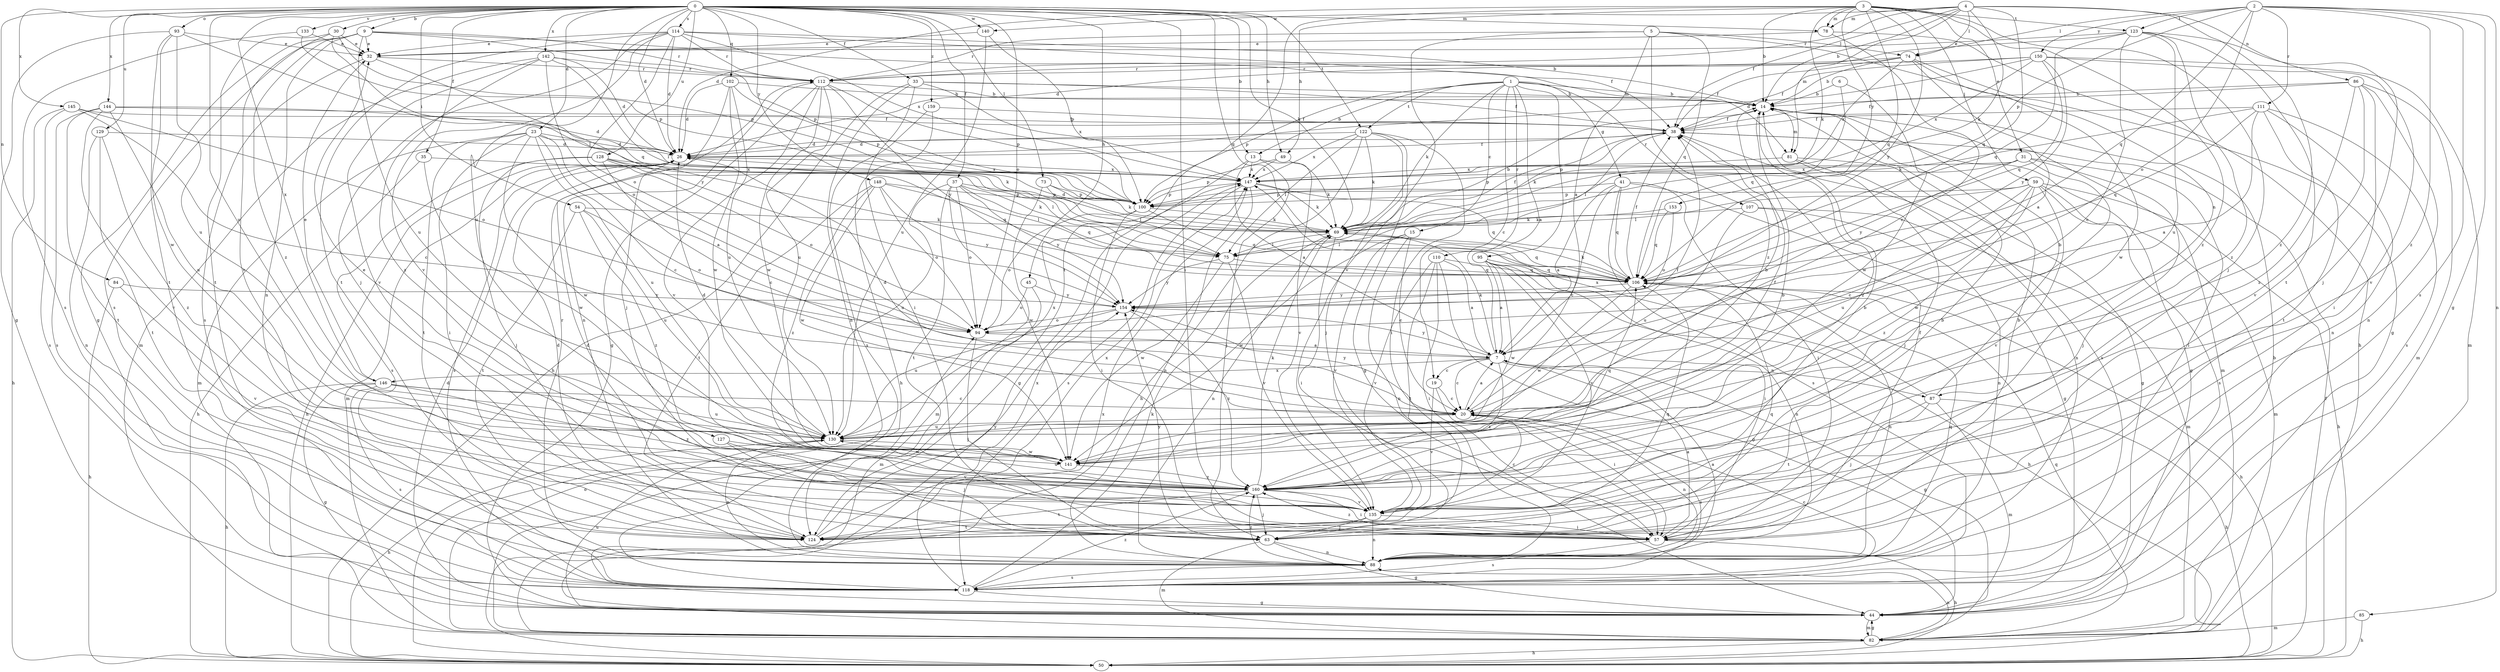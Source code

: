 strict digraph  {
0;
1;
2;
3;
4;
5;
6;
7;
9;
13;
14;
15;
19;
20;
23;
26;
30;
31;
32;
33;
35;
37;
38;
41;
44;
45;
49;
50;
54;
57;
59;
63;
69;
73;
74;
75;
78;
81;
82;
84;
85;
86;
87;
88;
93;
94;
95;
100;
102;
106;
107;
110;
111;
112;
114;
118;
122;
123;
124;
127;
128;
129;
130;
133;
135;
140;
141;
142;
144;
145;
146;
147;
148;
150;
153;
154;
159;
160;
0 -> 9  [label=b];
0 -> 13  [label=b];
0 -> 23  [label=d];
0 -> 26  [label=d];
0 -> 30  [label=e];
0 -> 33  [label=f];
0 -> 35  [label=f];
0 -> 37  [label=f];
0 -> 45  [label=h];
0 -> 49  [label=h];
0 -> 54  [label=i];
0 -> 57  [label=i];
0 -> 69  [label=k];
0 -> 73  [label=l];
0 -> 78  [label=m];
0 -> 84  [label=n];
0 -> 93  [label=o];
0 -> 94  [label=o];
0 -> 102  [label=q];
0 -> 106  [label=q];
0 -> 114  [label=s];
0 -> 122  [label=t];
0 -> 127  [label=u];
0 -> 128  [label=u];
0 -> 129  [label=u];
0 -> 130  [label=u];
0 -> 133  [label=v];
0 -> 140  [label=w];
0 -> 142  [label=x];
0 -> 144  [label=x];
0 -> 145  [label=x];
0 -> 146  [label=x];
0 -> 148  [label=y];
0 -> 159  [label=z];
1 -> 7  [label=a];
1 -> 13  [label=b];
1 -> 14  [label=b];
1 -> 15  [label=c];
1 -> 19  [label=c];
1 -> 41  [label=g];
1 -> 69  [label=k];
1 -> 95  [label=p];
1 -> 100  [label=p];
1 -> 107  [label=r];
1 -> 110  [label=r];
1 -> 122  [label=t];
2 -> 44  [label=g];
2 -> 74  [label=l];
2 -> 85  [label=n];
2 -> 94  [label=o];
2 -> 100  [label=p];
2 -> 106  [label=q];
2 -> 111  [label=r];
2 -> 118  [label=s];
2 -> 123  [label=t];
2 -> 150  [label=y];
2 -> 160  [label=z];
3 -> 14  [label=b];
3 -> 26  [label=d];
3 -> 31  [label=e];
3 -> 49  [label=h];
3 -> 59  [label=j];
3 -> 63  [label=j];
3 -> 69  [label=k];
3 -> 78  [label=m];
3 -> 106  [label=q];
3 -> 123  [label=t];
3 -> 124  [label=t];
3 -> 153  [label=y];
3 -> 154  [label=y];
3 -> 160  [label=z];
4 -> 14  [label=b];
4 -> 38  [label=f];
4 -> 69  [label=k];
4 -> 74  [label=l];
4 -> 78  [label=m];
4 -> 81  [label=m];
4 -> 86  [label=n];
4 -> 106  [label=q];
4 -> 112  [label=r];
4 -> 140  [label=w];
4 -> 160  [label=z];
5 -> 7  [label=a];
5 -> 74  [label=l];
5 -> 87  [label=n];
5 -> 106  [label=q];
5 -> 112  [label=r];
5 -> 135  [label=v];
5 -> 160  [label=z];
6 -> 14  [label=b];
6 -> 106  [label=q];
6 -> 141  [label=w];
7 -> 19  [label=c];
7 -> 20  [label=c];
7 -> 44  [label=g];
7 -> 69  [label=k];
7 -> 87  [label=n];
7 -> 146  [label=x];
7 -> 154  [label=y];
7 -> 160  [label=z];
9 -> 32  [label=e];
9 -> 44  [label=g];
9 -> 81  [label=m];
9 -> 88  [label=n];
9 -> 100  [label=p];
9 -> 112  [label=r];
9 -> 118  [label=s];
9 -> 130  [label=u];
9 -> 160  [label=z];
13 -> 7  [label=a];
13 -> 44  [label=g];
13 -> 63  [label=j];
13 -> 69  [label=k];
13 -> 147  [label=x];
14 -> 38  [label=f];
14 -> 81  [label=m];
14 -> 82  [label=m];
14 -> 160  [label=z];
15 -> 20  [label=c];
15 -> 75  [label=l];
15 -> 88  [label=n];
15 -> 135  [label=v];
15 -> 141  [label=w];
19 -> 20  [label=c];
19 -> 57  [label=i];
19 -> 135  [label=v];
20 -> 7  [label=a];
20 -> 26  [label=d];
20 -> 38  [label=f];
20 -> 88  [label=n];
20 -> 118  [label=s];
20 -> 130  [label=u];
20 -> 154  [label=y];
23 -> 7  [label=a];
23 -> 20  [label=c];
23 -> 26  [label=d];
23 -> 57  [label=i];
23 -> 69  [label=k];
23 -> 82  [label=m];
23 -> 124  [label=t];
23 -> 130  [label=u];
23 -> 141  [label=w];
26 -> 38  [label=f];
26 -> 50  [label=h];
26 -> 82  [label=m];
26 -> 118  [label=s];
26 -> 147  [label=x];
30 -> 32  [label=e];
30 -> 100  [label=p];
30 -> 106  [label=q];
30 -> 124  [label=t];
30 -> 135  [label=v];
31 -> 57  [label=i];
31 -> 63  [label=j];
31 -> 100  [label=p];
31 -> 141  [label=w];
31 -> 147  [label=x];
31 -> 154  [label=y];
32 -> 112  [label=r];
32 -> 118  [label=s];
32 -> 154  [label=y];
33 -> 14  [label=b];
33 -> 38  [label=f];
33 -> 50  [label=h];
33 -> 57  [label=i];
33 -> 88  [label=n];
33 -> 147  [label=x];
35 -> 50  [label=h];
35 -> 141  [label=w];
35 -> 147  [label=x];
37 -> 69  [label=k];
37 -> 94  [label=o];
37 -> 100  [label=p];
37 -> 106  [label=q];
37 -> 124  [label=t];
37 -> 130  [label=u];
37 -> 141  [label=w];
37 -> 154  [label=y];
38 -> 26  [label=d];
38 -> 44  [label=g];
38 -> 69  [label=k];
38 -> 75  [label=l];
38 -> 118  [label=s];
41 -> 7  [label=a];
41 -> 20  [label=c];
41 -> 44  [label=g];
41 -> 57  [label=i];
41 -> 100  [label=p];
41 -> 106  [label=q];
41 -> 118  [label=s];
44 -> 14  [label=b];
44 -> 26  [label=d];
44 -> 82  [label=m];
44 -> 130  [label=u];
45 -> 82  [label=m];
45 -> 94  [label=o];
45 -> 154  [label=y];
49 -> 100  [label=p];
49 -> 135  [label=v];
49 -> 147  [label=x];
50 -> 38  [label=f];
54 -> 69  [label=k];
54 -> 94  [label=o];
54 -> 124  [label=t];
54 -> 130  [label=u];
54 -> 160  [label=z];
57 -> 7  [label=a];
57 -> 14  [label=b];
57 -> 38  [label=f];
57 -> 50  [label=h];
57 -> 118  [label=s];
57 -> 160  [label=z];
59 -> 20  [label=c];
59 -> 50  [label=h];
59 -> 75  [label=l];
59 -> 82  [label=m];
59 -> 100  [label=p];
59 -> 118  [label=s];
59 -> 130  [label=u];
59 -> 135  [label=v];
59 -> 160  [label=z];
63 -> 14  [label=b];
63 -> 26  [label=d];
63 -> 44  [label=g];
63 -> 82  [label=m];
63 -> 88  [label=n];
63 -> 106  [label=q];
63 -> 154  [label=y];
69 -> 14  [label=b];
69 -> 26  [label=d];
69 -> 38  [label=f];
69 -> 57  [label=i];
69 -> 75  [label=l];
69 -> 88  [label=n];
69 -> 106  [label=q];
73 -> 69  [label=k];
73 -> 75  [label=l];
73 -> 82  [label=m];
73 -> 100  [label=p];
74 -> 7  [label=a];
74 -> 14  [label=b];
74 -> 38  [label=f];
74 -> 44  [label=g];
74 -> 112  [label=r];
74 -> 141  [label=w];
74 -> 147  [label=x];
75 -> 106  [label=q];
75 -> 135  [label=v];
75 -> 141  [label=w];
75 -> 154  [label=y];
78 -> 20  [label=c];
78 -> 32  [label=e];
78 -> 50  [label=h];
81 -> 44  [label=g];
81 -> 63  [label=j];
81 -> 88  [label=n];
81 -> 147  [label=x];
82 -> 44  [label=g];
82 -> 50  [label=h];
82 -> 88  [label=n];
82 -> 94  [label=o];
82 -> 106  [label=q];
82 -> 147  [label=x];
84 -> 50  [label=h];
84 -> 135  [label=v];
84 -> 154  [label=y];
85 -> 50  [label=h];
85 -> 82  [label=m];
86 -> 14  [label=b];
86 -> 38  [label=f];
86 -> 57  [label=i];
86 -> 82  [label=m];
86 -> 88  [label=n];
86 -> 135  [label=v];
86 -> 160  [label=z];
87 -> 14  [label=b];
87 -> 50  [label=h];
87 -> 63  [label=j];
87 -> 82  [label=m];
87 -> 124  [label=t];
87 -> 147  [label=x];
88 -> 7  [label=a];
88 -> 106  [label=q];
88 -> 112  [label=r];
88 -> 118  [label=s];
88 -> 160  [label=z];
93 -> 32  [label=e];
93 -> 44  [label=g];
93 -> 75  [label=l];
93 -> 124  [label=t];
93 -> 130  [label=u];
93 -> 141  [label=w];
94 -> 7  [label=a];
94 -> 63  [label=j];
95 -> 7  [label=a];
95 -> 50  [label=h];
95 -> 57  [label=i];
95 -> 88  [label=n];
95 -> 106  [label=q];
95 -> 135  [label=v];
95 -> 141  [label=w];
100 -> 57  [label=i];
100 -> 69  [label=k];
100 -> 94  [label=o];
100 -> 106  [label=q];
102 -> 14  [label=b];
102 -> 26  [label=d];
102 -> 63  [label=j];
102 -> 100  [label=p];
102 -> 130  [label=u];
102 -> 141  [label=w];
106 -> 38  [label=f];
106 -> 50  [label=h];
106 -> 69  [label=k];
106 -> 88  [label=n];
106 -> 141  [label=w];
106 -> 154  [label=y];
107 -> 69  [label=k];
107 -> 82  [label=m];
107 -> 88  [label=n];
107 -> 130  [label=u];
110 -> 7  [label=a];
110 -> 44  [label=g];
110 -> 57  [label=i];
110 -> 106  [label=q];
110 -> 124  [label=t];
110 -> 135  [label=v];
111 -> 7  [label=a];
111 -> 38  [label=f];
111 -> 69  [label=k];
111 -> 88  [label=n];
111 -> 106  [label=q];
111 -> 118  [label=s];
111 -> 124  [label=t];
112 -> 14  [label=b];
112 -> 44  [label=g];
112 -> 88  [label=n];
112 -> 100  [label=p];
112 -> 130  [label=u];
112 -> 135  [label=v];
112 -> 141  [label=w];
112 -> 154  [label=y];
114 -> 14  [label=b];
114 -> 26  [label=d];
114 -> 32  [label=e];
114 -> 38  [label=f];
114 -> 63  [label=j];
114 -> 94  [label=o];
114 -> 112  [label=r];
114 -> 124  [label=t];
114 -> 135  [label=v];
114 -> 147  [label=x];
118 -> 20  [label=c];
118 -> 44  [label=g];
118 -> 69  [label=k];
118 -> 147  [label=x];
118 -> 160  [label=z];
122 -> 26  [label=d];
122 -> 44  [label=g];
122 -> 50  [label=h];
122 -> 57  [label=i];
122 -> 63  [label=j];
122 -> 69  [label=k];
122 -> 75  [label=l];
122 -> 147  [label=x];
123 -> 20  [label=c];
123 -> 26  [label=d];
123 -> 32  [label=e];
123 -> 63  [label=j];
123 -> 106  [label=q];
123 -> 124  [label=t];
123 -> 130  [label=u];
123 -> 160  [label=z];
124 -> 26  [label=d];
124 -> 106  [label=q];
124 -> 147  [label=x];
124 -> 154  [label=y];
127 -> 63  [label=j];
127 -> 135  [label=v];
127 -> 141  [label=w];
128 -> 20  [label=c];
128 -> 63  [label=j];
128 -> 75  [label=l];
128 -> 94  [label=o];
128 -> 106  [label=q];
128 -> 118  [label=s];
128 -> 147  [label=x];
129 -> 26  [label=d];
129 -> 88  [label=n];
129 -> 124  [label=t];
129 -> 160  [label=z];
130 -> 14  [label=b];
130 -> 26  [label=d];
130 -> 38  [label=f];
130 -> 50  [label=h];
130 -> 88  [label=n];
130 -> 141  [label=w];
130 -> 147  [label=x];
133 -> 32  [label=e];
133 -> 100  [label=p];
133 -> 118  [label=s];
135 -> 14  [label=b];
135 -> 20  [label=c];
135 -> 57  [label=i];
135 -> 63  [label=j];
135 -> 88  [label=n];
135 -> 124  [label=t];
140 -> 32  [label=e];
140 -> 100  [label=p];
140 -> 130  [label=u];
141 -> 106  [label=q];
141 -> 160  [label=z];
142 -> 26  [label=d];
142 -> 75  [label=l];
142 -> 82  [label=m];
142 -> 94  [label=o];
142 -> 112  [label=r];
142 -> 135  [label=v];
142 -> 160  [label=z];
144 -> 26  [label=d];
144 -> 38  [label=f];
144 -> 118  [label=s];
144 -> 124  [label=t];
144 -> 130  [label=u];
144 -> 135  [label=v];
145 -> 20  [label=c];
145 -> 38  [label=f];
145 -> 50  [label=h];
145 -> 94  [label=o];
145 -> 118  [label=s];
146 -> 20  [label=c];
146 -> 32  [label=e];
146 -> 44  [label=g];
146 -> 50  [label=h];
146 -> 118  [label=s];
146 -> 130  [label=u];
146 -> 160  [label=z];
147 -> 69  [label=k];
147 -> 88  [label=n];
147 -> 100  [label=p];
147 -> 106  [label=q];
147 -> 118  [label=s];
148 -> 75  [label=l];
148 -> 94  [label=o];
148 -> 100  [label=p];
148 -> 124  [label=t];
148 -> 141  [label=w];
148 -> 154  [label=y];
148 -> 160  [label=z];
150 -> 26  [label=d];
150 -> 38  [label=f];
150 -> 82  [label=m];
150 -> 106  [label=q];
150 -> 112  [label=r];
150 -> 135  [label=v];
150 -> 147  [label=x];
150 -> 154  [label=y];
153 -> 69  [label=k];
153 -> 94  [label=o];
153 -> 106  [label=q];
154 -> 94  [label=o];
154 -> 130  [label=u];
154 -> 160  [label=z];
159 -> 38  [label=f];
159 -> 50  [label=h];
159 -> 118  [label=s];
160 -> 14  [label=b];
160 -> 32  [label=e];
160 -> 57  [label=i];
160 -> 63  [label=j];
160 -> 69  [label=k];
160 -> 124  [label=t];
160 -> 130  [label=u];
160 -> 135  [label=v];
}
